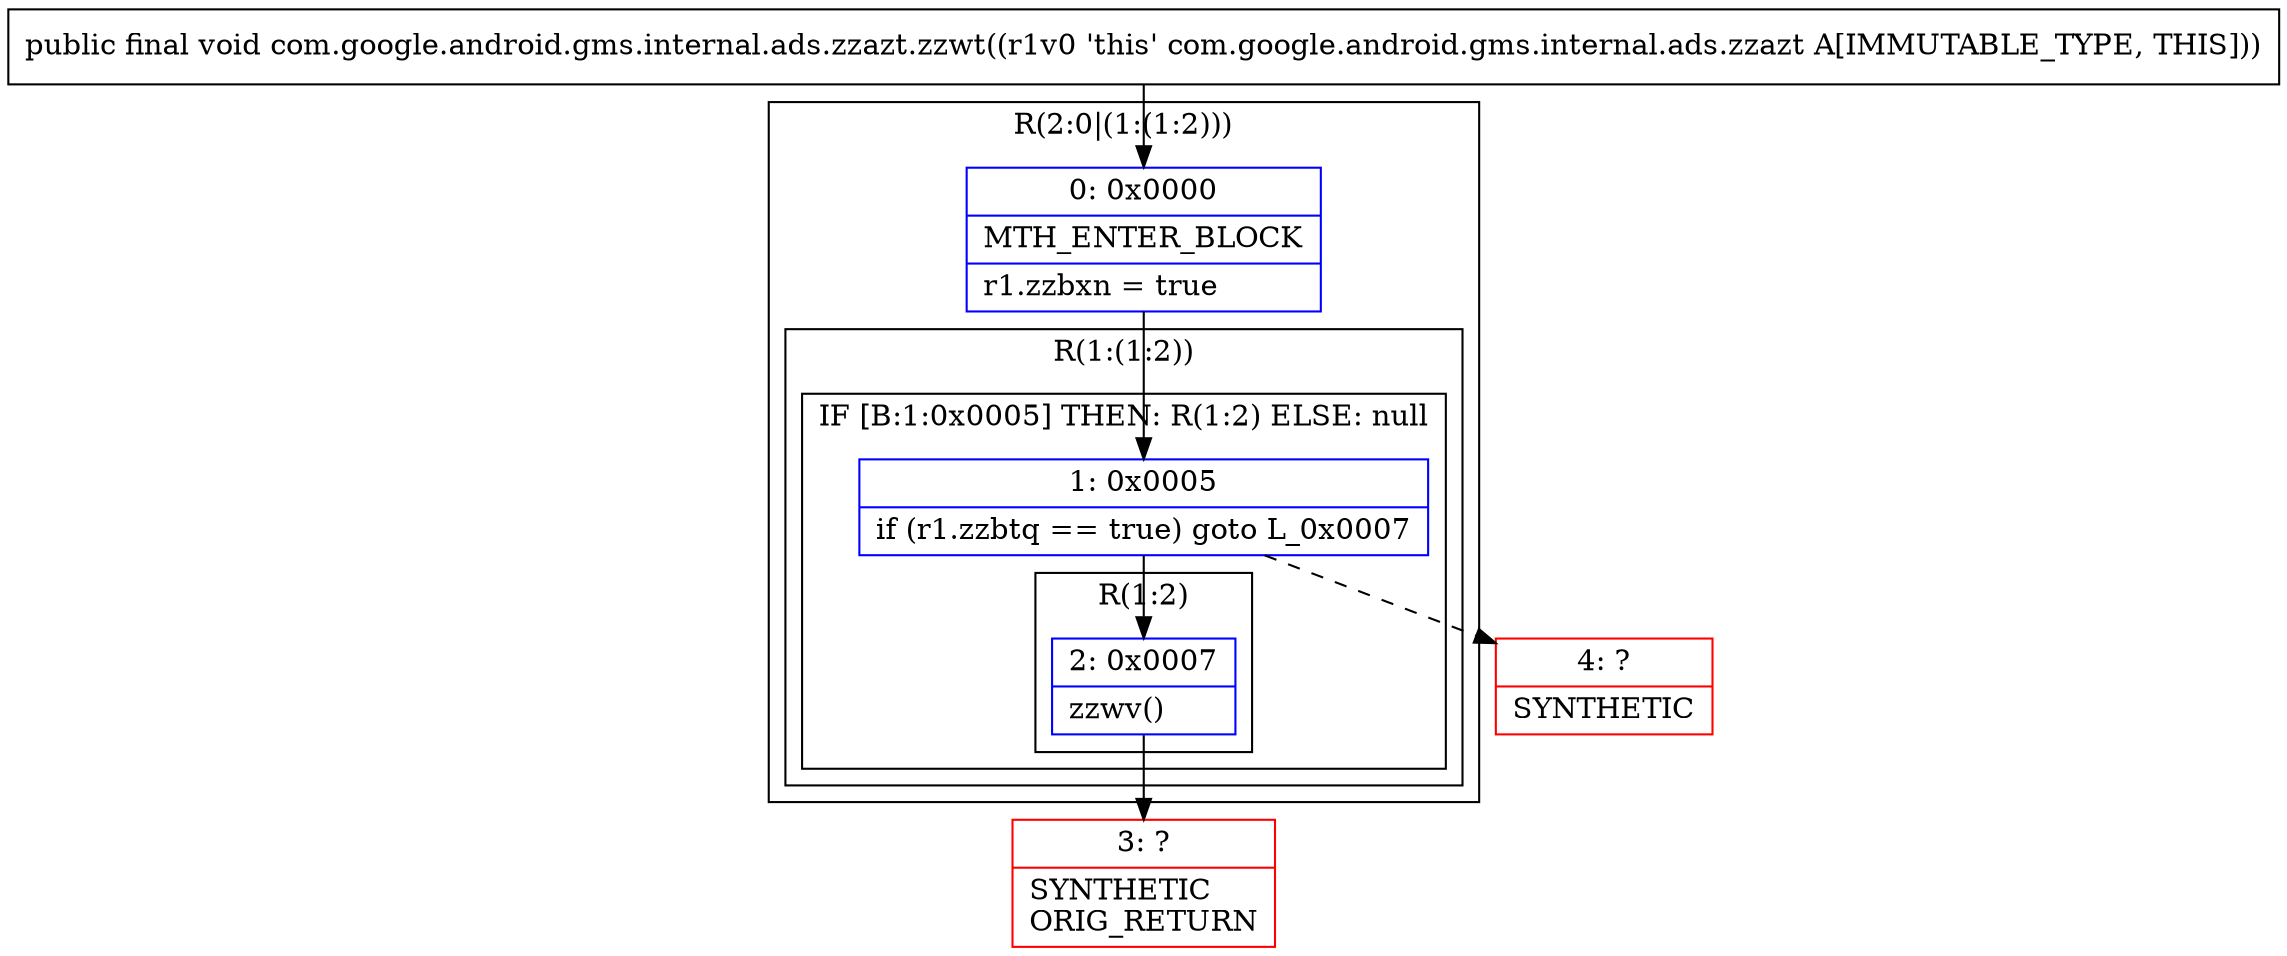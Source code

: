 digraph "CFG forcom.google.android.gms.internal.ads.zzazt.zzwt()V" {
subgraph cluster_Region_2066152999 {
label = "R(2:0|(1:(1:2)))";
node [shape=record,color=blue];
Node_0 [shape=record,label="{0\:\ 0x0000|MTH_ENTER_BLOCK\l|r1.zzbxn = true\l}"];
subgraph cluster_Region_15997500 {
label = "R(1:(1:2))";
node [shape=record,color=blue];
subgraph cluster_IfRegion_1106108434 {
label = "IF [B:1:0x0005] THEN: R(1:2) ELSE: null";
node [shape=record,color=blue];
Node_1 [shape=record,label="{1\:\ 0x0005|if (r1.zzbtq == true) goto L_0x0007\l}"];
subgraph cluster_Region_896529642 {
label = "R(1:2)";
node [shape=record,color=blue];
Node_2 [shape=record,label="{2\:\ 0x0007|zzwv()\l}"];
}
}
}
}
Node_3 [shape=record,color=red,label="{3\:\ ?|SYNTHETIC\lORIG_RETURN\l}"];
Node_4 [shape=record,color=red,label="{4\:\ ?|SYNTHETIC\l}"];
MethodNode[shape=record,label="{public final void com.google.android.gms.internal.ads.zzazt.zzwt((r1v0 'this' com.google.android.gms.internal.ads.zzazt A[IMMUTABLE_TYPE, THIS])) }"];
MethodNode -> Node_0;
Node_0 -> Node_1;
Node_1 -> Node_2;
Node_1 -> Node_4[style=dashed];
Node_2 -> Node_3;
}

